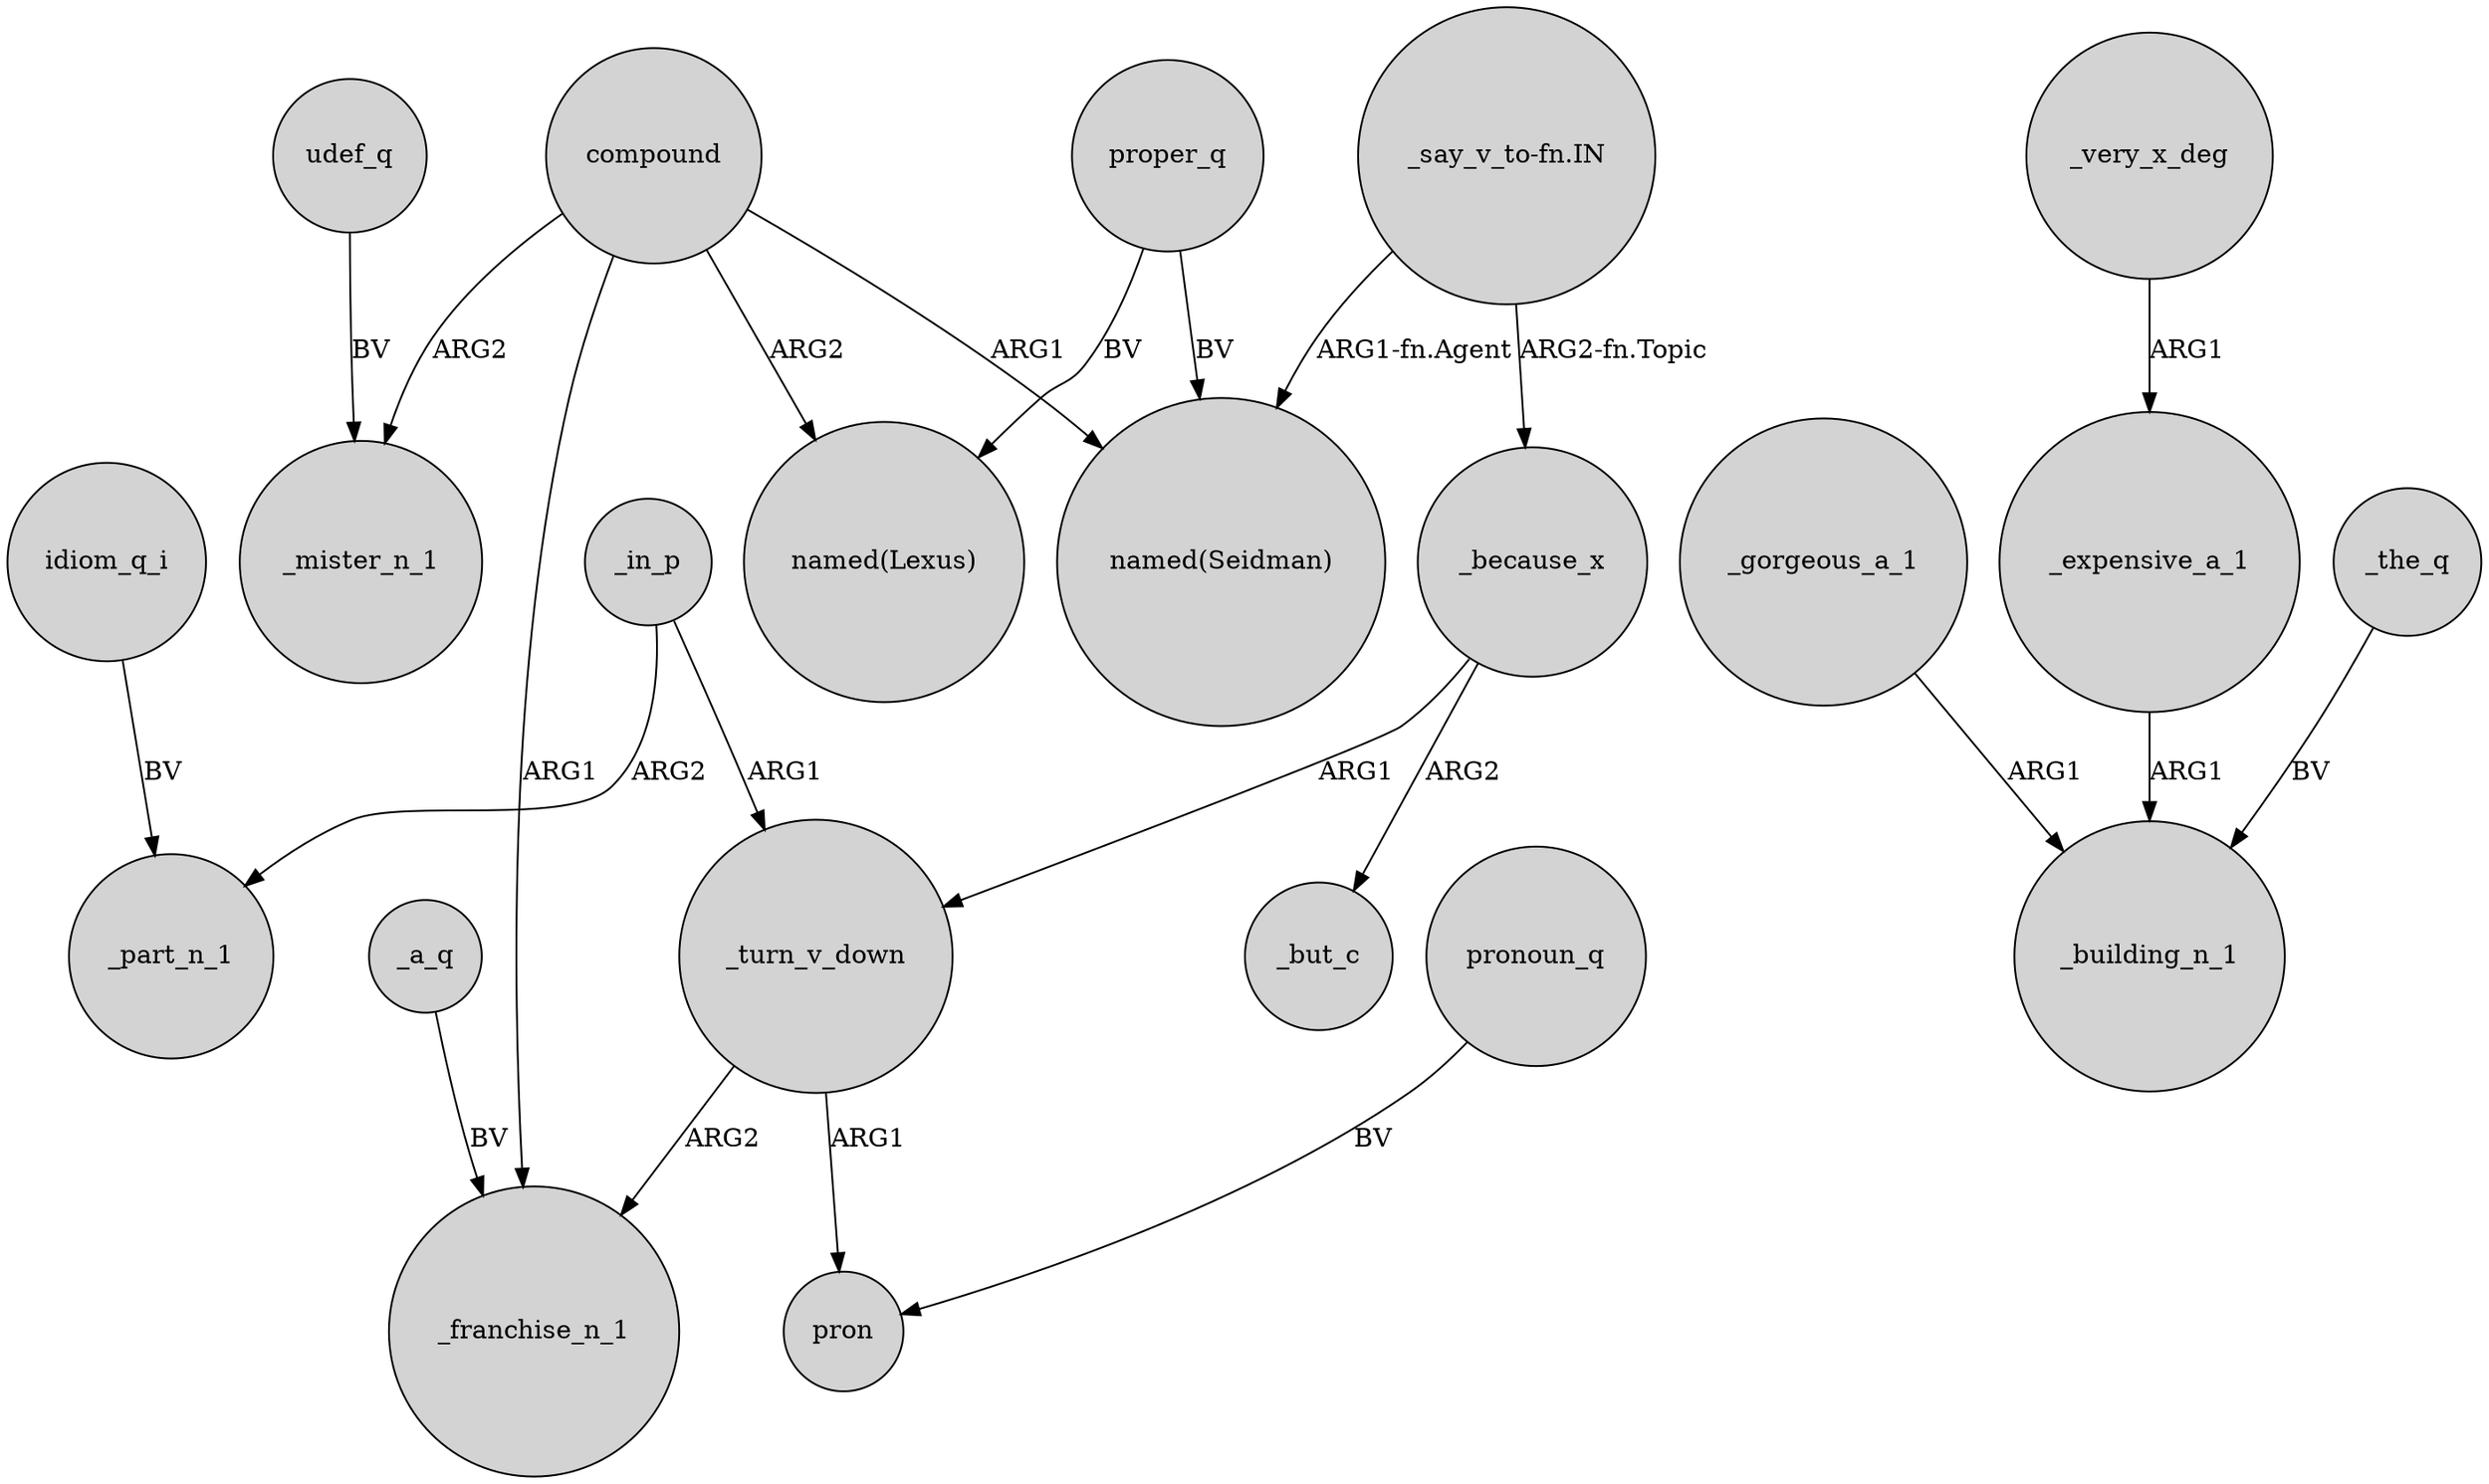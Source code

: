 digraph {
	node [shape=circle style=filled]
	_in_p -> _part_n_1 [label=ARG2]
	_a_q -> _franchise_n_1 [label=BV]
	"_say_v_to-fn.IN" -> "named(Seidman)" [label="ARG1-fn.Agent"]
	compound -> "named(Lexus)" [label=ARG2]
	_gorgeous_a_1 -> _building_n_1 [label=ARG1]
	_in_p -> _turn_v_down [label=ARG1]
	compound -> _mister_n_1 [label=ARG2]
	idiom_q_i -> _part_n_1 [label=BV]
	_because_x -> _turn_v_down [label=ARG1]
	_turn_v_down -> _franchise_n_1 [label=ARG2]
	_very_x_deg -> _expensive_a_1 [label=ARG1]
	udef_q -> _mister_n_1 [label=BV]
	compound -> _franchise_n_1 [label=ARG1]
	proper_q -> "named(Lexus)" [label=BV]
	_because_x -> _but_c [label=ARG2]
	"_say_v_to-fn.IN" -> _because_x [label="ARG2-fn.Topic"]
	proper_q -> "named(Seidman)" [label=BV]
	pronoun_q -> pron [label=BV]
	_the_q -> _building_n_1 [label=BV]
	_expensive_a_1 -> _building_n_1 [label=ARG1]
	_turn_v_down -> pron [label=ARG1]
	compound -> "named(Seidman)" [label=ARG1]
}
